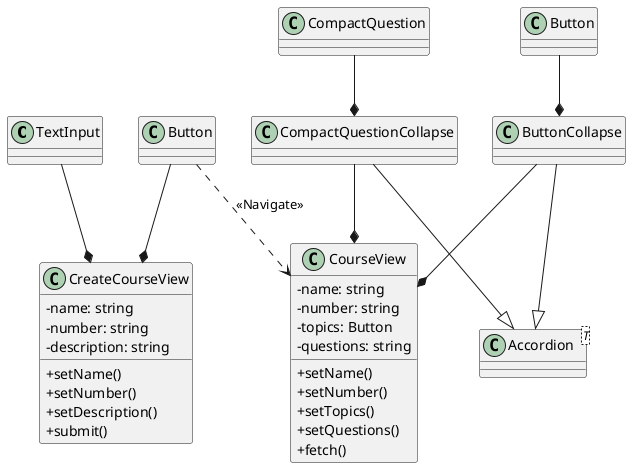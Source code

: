 @startuml Course
skinparam classAttributeIconSize 0

class TextInput {}
class "Button" as b1
class "Button" as b2
class CreateCourseView {
	-name: string
	-number: string
	-description: string
	+setName()
	+setNumber()
	+setDescription()
	+submit()
}

TextInput --* CreateCourseView
b1 --* CreateCourseView

class CourseView {
	-name: string
	-number: string
	-topics: Button
	-questions: string
	+setName()
	+setNumber()
	+setTopics()
	+setQuestions()
	+fetch()
}

class Accordion <T> {

}

class CompactQuestion
class CompactQuestionCollapse {}
class ButtonCollapse {}

CompactQuestionCollapse --|> Accordion
ButtonCollapse --|> Accordion
CompactQuestionCollapse --* CourseView
ButtonCollapse --* CourseView
CompactQuestion --* CompactQuestionCollapse
b2 --* ButtonCollapse

b1 ..> CourseView : <<Navigate>>

@enduml